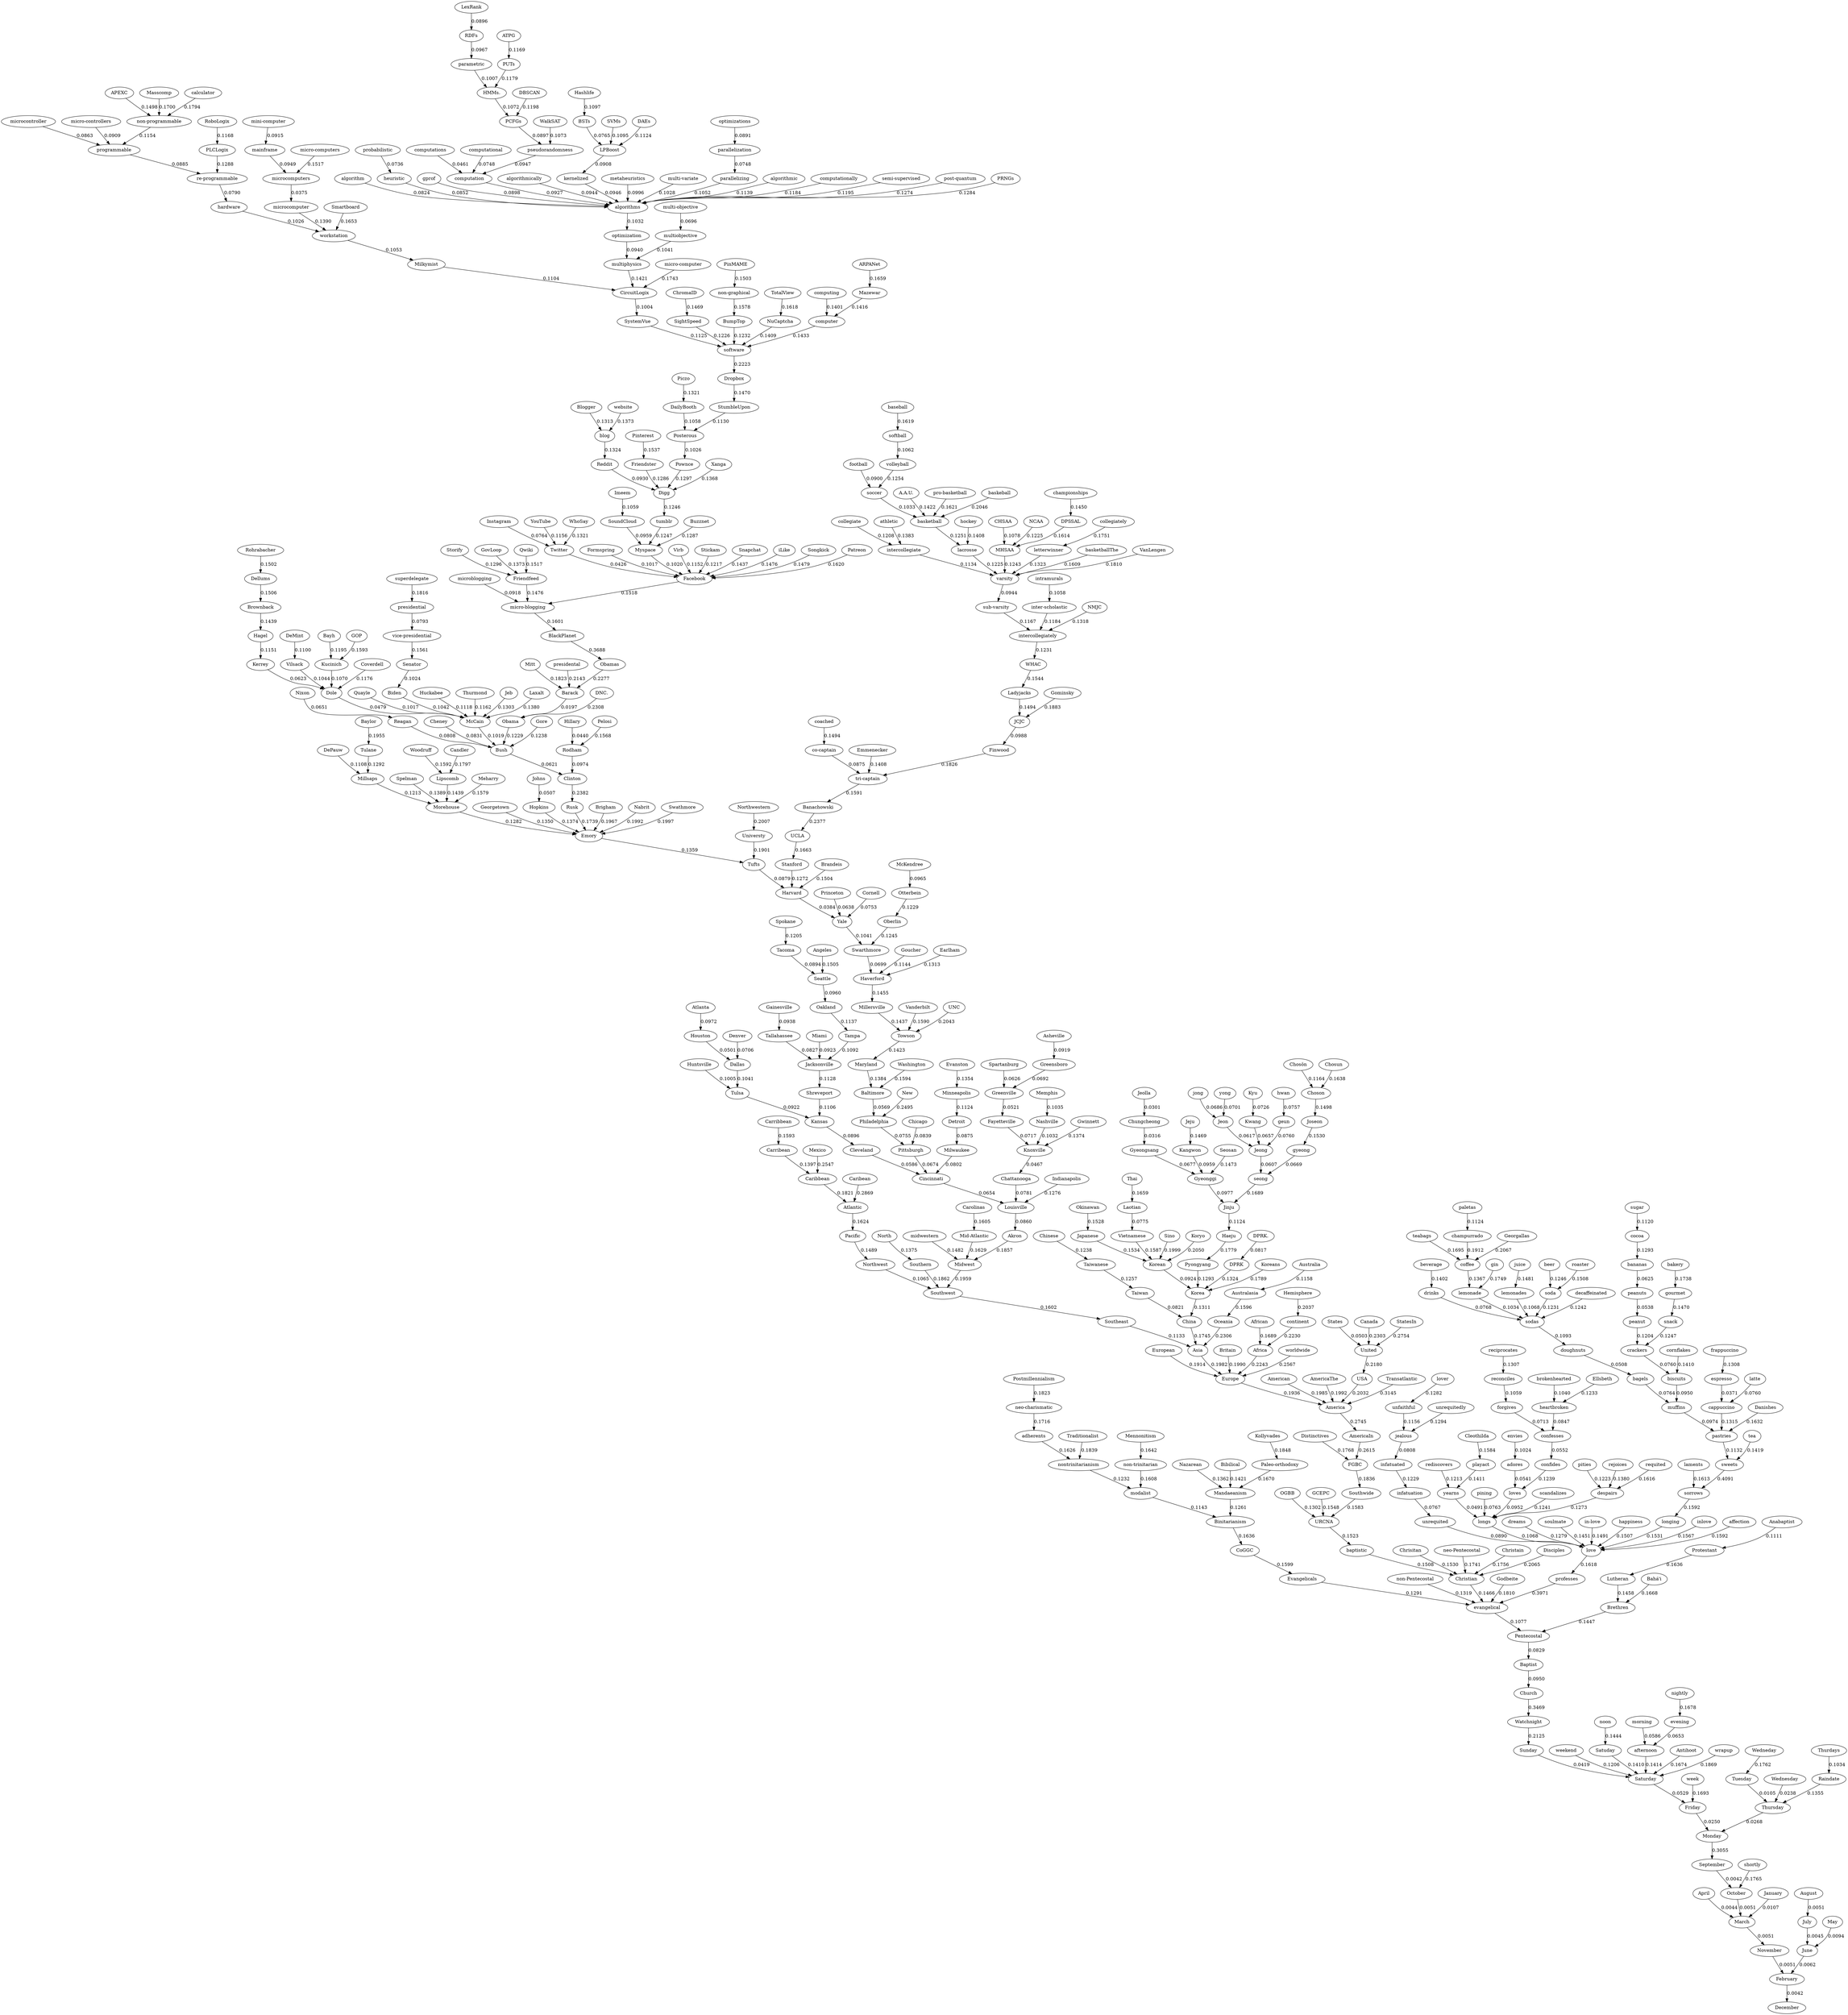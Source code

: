 digraph G {
"February" -> "December"[label="0.0042"];
"November" -> "February"[label="0.0051"];
"March" -> "November"[label="0.0051"];
"April" -> "March"[label="0.0044"];
"October" -> "March"[label="0.0051"];
"September" -> "October"[label="0.0042"];
"June" -> "February"[label="0.0062"];
"July" -> "June"[label="0.0045"];
"August" -> "July"[label="0.0051"];
"May" -> "June"[label="0.0094"];
"January" -> "March"[label="0.0107"];
"shortly" -> "October"[label="0.1765"];
"Monday" -> "September"[label="0.3055"];
"Friday" -> "Monday"[label="0.0250"];
"Thursday" -> "Monday"[label="0.0268"];
"Tuesday" -> "Thursday"[label="0.0105"];
"Wednesday" -> "Thursday"[label="0.0238"];
"Saturday" -> "Friday"[label="0.0529"];
"Sunday" -> "Saturday"[label="0.0419"];
"weekend" -> "Saturday"[label="0.1206"];
"Raindate" -> "Thursday"[label="0.1355"];
"Thurdays" -> "Raindate"[label="0.1034"];
"Satuday" -> "Saturday"[label="0.1410"];
"afternoon" -> "Saturday"[label="0.1414"];
"morning" -> "afternoon"[label="0.0586"];
"evening" -> "afternoon"[label="0.0653"];
"noon" -> "Satuday"[label="0.1444"];
"Antihoot" -> "Saturday"[label="0.1674"];
"nightly" -> "evening"[label="0.1678"];
"week" -> "Friday"[label="0.1693"];
"Wedneday" -> "Tuesday"[label="0.1762"];
"wrapup" -> "Saturday"[label="0.1869"];
"Watchnight" -> "Sunday"[label="0.2125"];
"Church" -> "Watchnight"[label="0.3469"];
"Baptist" -> "Church"[label="0.0950"];
"Pentecostal" -> "Baptist"[label="0.0829"];
"evangelical" -> "Pentecostal"[label="0.1077"];
"Evangelicals" -> "evangelical"[label="0.1291"];
"non-Pentecostal" -> "evangelical"[label="0.1319"];
"Brethren" -> "Pentecostal"[label="0.1447"];
"Lutheran" -> "Brethren"[label="0.1458"];
"Christian" -> "evangelical"[label="0.1466"];
"baptistic" -> "Christian"[label="0.1508"];
"URCNA" -> "baptistic"[label="0.1523"];
"OGBB" -> "URCNA"[label="0.1302"];
"Chrisitan" -> "Christian"[label="0.1530"];
"GCEPC" -> "URCNA"[label="0.1548"];
"Southwide" -> "URCNA"[label="0.1583"];
"CoGGC" -> "Evangelicals"[label="0.1599"];
"Binitarianism" -> "CoGGC"[label="0.1636"];
"modalist" -> "Binitarianism"[label="0.1143"];
"nontrinitarianism" -> "modalist"[label="0.1232"];
"Mandaeanism" -> "Binitarianism"[label="0.1261"];
"Nazarean" -> "Mandaeanism"[label="0.1362"];
"Bibilical" -> "Mandaeanism"[label="0.1421"];
"non-trinitarian" -> "modalist"[label="0.1608"];
"adherents" -> "nontrinitarianism"[label="0.1626"];
"Protestant" -> "Lutheran"[label="0.1636"];
"Anabaptist" -> "Protestant"[label="0.1111"];
"Mennonitism" -> "non-trinitarian"[label="0.1642"];
"Bahá'i" -> "Brethren"[label="0.1668"];
"Paleo-orthodoxy" -> "Mandaeanism"[label="0.1670"];
"neo-charismatic" -> "adherents"[label="0.1716"];
"neo-Pentecostal" -> "Christian"[label="0.1741"];
"Christain" -> "Christian"[label="0.1756"];
"Godbeite" -> "evangelical"[label="0.1810"];
"Postmillennialism" -> "neo-charismatic"[label="0.1823"];
"FGBC" -> "Southwide"[label="0.1836"];
"Distinctives" -> "FGBC"[label="0.1768"];
"Traditionalist" -> "nontrinitarianism"[label="0.1839"];
"Kollyvades" -> "Paleo-orthodoxy"[label="0.1848"];
"Disciples" -> "Christian"[label="0.2065"];
"AmericaIn" -> "FGBC"[label="0.2615"];
"America" -> "AmericaIn"[label="0.2745"];
"Europe" -> "America"[label="0.1936"];
"European" -> "Europe"[label="0.1914"];
"Asia" -> "Europe"[label="0.1982"];
"Southeast" -> "Asia"[label="0.1133"];
"Southwest" -> "Southeast"[label="0.1602"];
"Northwest" -> "Southwest"[label="0.1065"];
"Pacific" -> "Northwest"[label="0.1489"];
"Atlantic" -> "Pacific"[label="0.1624"];
"China" -> "Asia"[label="0.1745"];
"Taiwan" -> "China"[label="0.0821"];
"Taiwanese" -> "Taiwan"[label="0.1257"];
"Chinese" -> "Taiwanese"[label="0.1238"];
"Korea" -> "China"[label="0.1311"];
"Korean" -> "Korea"[label="0.0924"];
"Pyongyang" -> "Korea"[label="0.1293"];
"DPRK" -> "Korea"[label="0.1324"];
"DPRK." -> "DPRK"[label="0.0817"];
"Japanese" -> "Korean"[label="0.1534"];
"Okinawan" -> "Japanese"[label="0.1528"];
"Vietnamese" -> "Korean"[label="0.1587"];
"Laotian" -> "Vietnamese"[label="0.0775"];
"Thai" -> "Laotian"[label="0.1659"];
"Haeju" -> "Pyongyang"[label="0.1779"];
"Jinju" -> "Haeju"[label="0.1124"];
"Gyeonggi" -> "Jinju"[label="0.0977"];
"Gyeongsang" -> "Gyeonggi"[label="0.0677"];
"Chungcheong" -> "Gyeongsang"[label="0.0316"];
"Jeolla" -> "Chungcheong"[label="0.0301"];
"Kangwon" -> "Gyeonggi"[label="0.0959"];
"Jeju" -> "Kangwon"[label="0.1469"];
"Seosan" -> "Gyeonggi"[label="0.1473"];
"seong" -> "Jinju"[label="0.1689"];
"Jeong" -> "seong"[label="0.0607"];
"Jeon" -> "Jeong"[label="0.0617"];
"Kwang" -> "Jeong"[label="0.0657"];
"gyeong" -> "seong"[label="0.0669"];
"jong" -> "Jeon"[label="0.0686"];
"yong" -> "Jeon"[label="0.0701"];
"Kyu" -> "Kwang"[label="0.0726"];
"geun" -> "Jeong"[label="0.0760"];
"hwan" -> "geun"[label="0.0757"];
"Joseon" -> "gyeong"[label="0.1530"];
"Choson" -> "Joseon"[label="0.1498"];
"Chosŏn" -> "Choson"[label="0.1164"];
"Chosun" -> "Choson"[label="0.1638"];
"Koreans" -> "Korea"[label="0.1789"];
"Caribbean" -> "Atlantic"[label="0.1821"];
"Carribean" -> "Caribbean"[label="0.1397"];
"Carribbean" -> "Carribean"[label="0.1593"];
"Southern" -> "Southwest"[label="0.1862"];
"North" -> "Southern"[label="0.1375"];
"Midwest" -> "Southwest"[label="0.1959"];
"midwestern" -> "Midwest"[label="0.1482"];
"Mid-Atlantic" -> "Midwest"[label="0.1629"];
"Carolinas" -> "Mid-Atlantic"[label="0.1605"];
"Akron" -> "Midwest"[label="0.1857"];
"Louisville" -> "Akron"[label="0.0860"];
"Cincinnati" -> "Louisville"[label="0.0654"];
"Cleveland" -> "Cincinnati"[label="0.0586"];
"Pittsburgh" -> "Cincinnati"[label="0.0674"];
"Philadelphia" -> "Pittsburgh"[label="0.0755"];
"Baltimore" -> "Philadelphia"[label="0.0569"];
"Chattanooga" -> "Louisville"[label="0.0781"];
"Knoxville" -> "Chattanooga"[label="0.0467"];
"Fayetteville" -> "Knoxville"[label="0.0717"];
"Greenville" -> "Fayetteville"[label="0.0521"];
"Spartanburg" -> "Greenville"[label="0.0626"];
"Greensboro" -> "Greenville"[label="0.0692"];
"Milwaukee" -> "Cincinnati"[label="0.0802"];
"Chicago" -> "Pittsburgh"[label="0.0839"];
"Detroit" -> "Milwaukee"[label="0.0875"];
"Kansas" -> "Cleveland"[label="0.0896"];
"Asheville" -> "Greensboro"[label="0.0919"];
"Tulsa" -> "Kansas"[label="0.0922"];
"Huntsville" -> "Tulsa"[label="0.1005"];
"Nashville" -> "Knoxville"[label="0.1032"];
"Memphis" -> "Nashville"[label="0.1035"];
"Dallas" -> "Tulsa"[label="0.1041"];
"Houston" -> "Dallas"[label="0.0501"];
"Denver" -> "Dallas"[label="0.0706"];
"Atlanta" -> "Houston"[label="0.0972"];
"Shreveport" -> "Kansas"[label="0.1106"];
"Minneapolis" -> "Detroit"[label="0.1124"];
"Jacksonville" -> "Shreveport"[label="0.1128"];
"Tallahassee" -> "Jacksonville"[label="0.0827"];
"Miami" -> "Jacksonville"[label="0.0923"];
"Gainesville" -> "Tallahassee"[label="0.0938"];
"Tampa" -> "Jacksonville"[label="0.1092"];
"Oakland" -> "Tampa"[label="0.1137"];
"Seattle" -> "Oakland"[label="0.0960"];
"Tacoma" -> "Seattle"[label="0.0894"];
"Spokane" -> "Tacoma"[label="0.1205"];
"Indianapolis" -> "Louisville"[label="0.1276"];
"Evanston" -> "Minneapolis"[label="0.1354"];
"Gwinnett" -> "Knoxville"[label="0.1374"];
"Maryland" -> "Baltimore"[label="0.1384"];
"Towson" -> "Maryland"[label="0.1423"];
"Millersville" -> "Towson"[label="0.1437"];
"Haverford" -> "Millersville"[label="0.1455"];
"Swarthmore" -> "Haverford"[label="0.0699"];
"Yale" -> "Swarthmore"[label="0.1041"];
"Harvard" -> "Yale"[label="0.0384"];
"Princeton" -> "Yale"[label="0.0638"];
"Cornell" -> "Yale"[label="0.0753"];
"Tufts" -> "Harvard"[label="0.0879"];
"Goucher" -> "Haverford"[label="0.1144"];
"Oberlin" -> "Swarthmore"[label="0.1245"];
"Otterbein" -> "Oberlin"[label="0.1229"];
"McKendree" -> "Otterbein"[label="0.0965"];
"Stanford" -> "Harvard"[label="0.1272"];
"Earlham" -> "Haverford"[label="0.1313"];
"Emory" -> "Tufts"[label="0.1359"];
"Morehouse" -> "Emory"[label="0.1282"];
"Millsaps" -> "Morehouse"[label="0.1213"];
"DePauw" -> "Millsaps"[label="0.1108"];
"Tulane" -> "Millsaps"[label="0.1292"];
"Georgetown" -> "Emory"[label="0.1350"];
"Hopkins" -> "Emory"[label="0.1374"];
"Johns" -> "Hopkins"[label="0.0507"];
"Spelman" -> "Morehouse"[label="0.1389"];
"Lipscomb" -> "Morehouse"[label="0.1439"];
"Brandeis" -> "Harvard"[label="0.1504"];
"Angeles" -> "Seattle"[label="0.1505"];
"Meharry" -> "Morehouse"[label="0.1579"];
"Vanderbilt" -> "Towson"[label="0.1590"];
"Woodruff" -> "Lipscomb"[label="0.1592"];
"Washington" -> "Baltimore"[label="0.1594"];
"UCLA" -> "Stanford"[label="0.1663"];
"Rusk" -> "Emory"[label="0.1739"];
"Candler" -> "Lipscomb"[label="0.1797"];
"Universty" -> "Tufts"[label="0.1901"];
"Baylor" -> "Tulane"[label="0.1955"];
"Brigham" -> "Emory"[label="0.1967"];
"American" -> "America"[label="0.1985"];
"Britain" -> "Europe"[label="0.1990"];
"AmericaThe" -> "America"[label="0.1992"];
"Nabrit" -> "Emory"[label="0.1992"];
"Swathmore" -> "Emory"[label="0.1997"];
"Sino" -> "Korean"[label="0.1999"];
"Northwestern" -> "Universty"[label="0.2007"];
"USA" -> "America"[label="0.2032"];
"UNC" -> "Towson"[label="0.2043"];
"Koryo" -> "Korean"[label="0.2050"];
"United" -> "USA"[label="0.2180"];
"States" -> "United"[label="0.0503"];
"Africa" -> "Europe"[label="0.2243"];
"African" -> "Africa"[label="0.1689"];
"continent" -> "Africa"[label="0.2230"];
"Hemisphere" -> "continent"[label="0.2037"];
"Canada" -> "United"[label="0.2303"];
"Oceania" -> "Asia"[label="0.2306"];
"Australasia" -> "Oceania"[label="0.1596"];
"Australia" -> "Australasia"[label="0.1158"];
"Banachowski" -> "UCLA"[label="0.2377"];
"tri-captain" -> "Banachowski"[label="0.1591"];
"co-captain" -> "tri-captain"[label="0.0875"];
"Emmenecker" -> "tri-captain"[label="0.1408"];
"coached" -> "co-captain"[label="0.1494"];
"Finwood" -> "tri-captain"[label="0.1826"];
"JCJC" -> "Finwood"[label="0.0988"];
"Ladyjacks" -> "JCJC"[label="0.1494"];
"WHAC" -> "Ladyjacks"[label="0.1544"];
"intercollegiately" -> "WHAC"[label="0.1231"];
"sub-varsity" -> "intercollegiately"[label="0.1167"];
"varsity" -> "sub-varsity"[label="0.0944"];
"intercollegiate" -> "varsity"[label="0.1134"];
"inter-scholastic" -> "intercollegiately"[label="0.1184"];
"intramurals" -> "inter-scholastic"[label="0.1058"];
"collegiate" -> "intercollegiate"[label="0.1208"];
"lacrosse" -> "varsity"[label="0.1225"];
"MHSAA" -> "varsity"[label="0.1243"];
"CHSAA" -> "MHSAA"[label="0.1078"];
"NCAA" -> "MHSAA"[label="0.1225"];
"basketball" -> "lacrosse"[label="0.1251"];
"soccer" -> "basketball"[label="0.1033"];
"football" -> "soccer"[label="0.0900"];
"volleyball" -> "soccer"[label="0.1254"];
"softball" -> "volleyball"[label="0.1062"];
"NMJC" -> "intercollegiately"[label="0.1318"];
"letterwinner" -> "varsity"[label="0.1323"];
"athletic" -> "intercollegiate"[label="0.1383"];
"hockey" -> "lacrosse"[label="0.1408"];
"A.A.U." -> "basketball"[label="0.1422"];
"basketballThe" -> "varsity"[label="0.1609"];
"DPSSAL" -> "MHSAA"[label="0.1614"];
"championships" -> "DPSSAL"[label="0.1450"];
"baseball" -> "softball"[label="0.1619"];
"pro-basketball" -> "basketball"[label="0.1621"];
"collegiately" -> "letterwinner"[label="0.1751"];
"VanLengen" -> "varsity"[label="0.1810"];
"Gominsky" -> "JCJC"[label="0.1883"];
"baskeball" -> "basketball"[label="0.2046"];
"Clinton" -> "Rusk"[label="0.2382"];
"Bush" -> "Clinton"[label="0.0621"];
"Reagan" -> "Bush"[label="0.0808"];
"Nixon" -> "Reagan"[label="0.0651"];
"Cheney" -> "Bush"[label="0.0831"];
"Rodham" -> "Clinton"[label="0.0974"];
"Hillary" -> "Rodham"[label="0.0440"];
"McCain" -> "Bush"[label="0.1019"];
"Dole" -> "McCain"[label="0.0479"];
"Kerrey" -> "Dole"[label="0.0623"];
"Quayle" -> "McCain"[label="0.1017"];
"Biden" -> "McCain"[label="0.1042"];
"Senator" -> "Biden"[label="0.1024"];
"Vilsack" -> "Dole"[label="0.1044"];
"Kucinich" -> "Dole"[label="0.1070"];
"DeMint" -> "Vilsack"[label="0.1100"];
"Huckabee" -> "McCain"[label="0.1118"];
"Hagel" -> "Kerrey"[label="0.1151"];
"Thurmond" -> "McCain"[label="0.1162"];
"Coverdell" -> "Dole"[label="0.1176"];
"Bayh" -> "Kucinich"[label="0.1195"];
"Obama" -> "Bush"[label="0.1229"];
"Barack" -> "Obama"[label="0.0197"];
"Gore" -> "Bush"[label="0.1238"];
"Jeb" -> "McCain"[label="0.1303"];
"Laxalt" -> "McCain"[label="0.1380"];
"Brownback" -> "Hagel"[label="0.1439"];
"Dellums" -> "Brownback"[label="0.1506"];
"Rohrabacher" -> "Dellums"[label="0.1502"];
"vice-presidential" -> "Senator"[label="0.1561"];
"presidential" -> "vice-presidential"[label="0.0793"];
"Pelosi" -> "Rodham"[label="0.1568"];
"GOP" -> "Kucinich"[label="0.1593"];
"superdelegate" -> "presidential"[label="0.1816"];
"Mitt" -> "Barack"[label="0.1823"];
"presidental" -> "Barack"[label="0.2143"];
"Obamas" -> "Barack"[label="0.2277"];
"DNC." -> "Obama"[label="0.2308"];
"New" -> "Philadelphia"[label="0.2495"];
"Mexico" -> "Caribbean"[label="0.2547"];
"worldwide" -> "Europe"[label="0.2567"];
"StatesIn" -> "United"[label="0.2754"];
"Caribean" -> "Atlantic"[label="0.2869"];
"Transatlantic" -> "America"[label="0.3145"];
"BlackPlanet" -> "Obamas"[label="0.3688"];
"micro-blogging" -> "BlackPlanet"[label="0.1601"];
"microblogging" -> "micro-blogging"[label="0.0918"];
"Friendfeed" -> "micro-blogging"[label="0.1476"];
"Storify" -> "Friendfeed"[label="0.1296"];
"GovLoop" -> "Friendfeed"[label="0.1373"];
"Qwiki" -> "Friendfeed"[label="0.1517"];
"Facebook" -> "micro-blogging"[label="0.1518"];
"Twitter" -> "Facebook"[label="0.0426"];
"Instagram" -> "Twitter"[label="0.0764"];
"Formspring" -> "Facebook"[label="0.1017"];
"Myspace" -> "Facebook"[label="0.1020"];
"SoundCloud" -> "Myspace"[label="0.0959"];
"Imeem" -> "SoundCloud"[label="0.1059"];
"Virb" -> "Facebook"[label="0.1152"];
"YouTube" -> "Twitter"[label="0.1156"];
"Stickam" -> "Facebook"[label="0.1217"];
"tumblr" -> "Myspace"[label="0.1247"];
"Digg" -> "tumblr"[label="0.1246"];
"Reddit" -> "Digg"[label="0.0930"];
"Friendster" -> "Digg"[label="0.1286"];
"Buzznet" -> "Myspace"[label="0.1287"];
"Pownce" -> "Digg"[label="0.1297"];
"Posterous" -> "Pownce"[label="0.1026"];
"DailyBooth" -> "Posterous"[label="0.1058"];
"StumbleUpon" -> "Posterous"[label="0.1130"];
"Piczo" -> "DailyBooth"[label="0.1321"];
"WhoSay" -> "Twitter"[label="0.1321"];
"blog" -> "Reddit"[label="0.1324"];
"Blogger" -> "blog"[label="0.1313"];
"Xanga" -> "Digg"[label="0.1368"];
"website" -> "blog"[label="0.1373"];
"Snapchat" -> "Facebook"[label="0.1437"];
"Dropbox" -> "StumbleUpon"[label="0.1470"];
"iLike" -> "Facebook"[label="0.1476"];
"Songkick" -> "Facebook"[label="0.1479"];
"Pinterest" -> "Friendster"[label="0.1537"];
"Patreon" -> "Facebook"[label="0.1620"];
"software" -> "Dropbox"[label="0.2223"];
"SystemVue" -> "software"[label="0.1125"];
"CircuitLogix" -> "SystemVue"[label="0.1004"];
"Milkymist" -> "CircuitLogix"[label="0.1104"];
"workstation" -> "Milkymist"[label="0.1053"];
"hardware" -> "workstation"[label="0.1026"];
"re-programmable" -> "hardware"[label="0.0790"];
"programmable" -> "re-programmable"[label="0.0885"];
"microcontroller" -> "programmable"[label="0.0863"];
"micro-controllers" -> "programmable"[label="0.0909"];
"non-programmable" -> "programmable"[label="0.1154"];
"SightSpeed" -> "software"[label="0.1226"];
"BumpTop" -> "software"[label="0.1232"];
"PLCLogix" -> "re-programmable"[label="0.1288"];
"RoboLogix" -> "PLCLogix"[label="0.1168"];
"microcomputer" -> "workstation"[label="0.1390"];
"microcomputers" -> "microcomputer"[label="0.0375"];
"mainframe" -> "microcomputers"[label="0.0949"];
"mini-computer" -> "mainframe"[label="0.0915"];
"NuCaptcha" -> "software"[label="0.1409"];
"multiphysics" -> "CircuitLogix"[label="0.1421"];
"optimization" -> "multiphysics"[label="0.0940"];
"algorithms" -> "optimization"[label="0.1032"];
"algorithm" -> "algorithms"[label="0.0824"];
"heuristic" -> "algorithms"[label="0.0852"];
"probabilistic" -> "heuristic"[label="0.0736"];
"gprof" -> "algorithms"[label="0.0898"];
"computation" -> "algorithms"[label="0.0927"];
"computations" -> "computation"[label="0.0461"];
"computational" -> "computation"[label="0.0748"];
"algorithmically" -> "algorithms"[label="0.0944"];
"kernelized" -> "algorithms"[label="0.0946"];
"LPBoost" -> "kernelized"[label="0.0908"];
"BSTs" -> "LPBoost"[label="0.0765"];
"pseudorandomness" -> "computation"[label="0.0947"];
"PCFGs" -> "pseudorandomness"[label="0.0897"];
"metaheuristics" -> "algorithms"[label="0.0996"];
"multi-variate" -> "algorithms"[label="0.1028"];
"multiobjective" -> "multiphysics"[label="0.1041"];
"multi-objective" -> "multiobjective"[label="0.0696"];
"parallelizing" -> "algorithms"[label="0.1052"];
"parallelization" -> "parallelizing"[label="0.0748"];
"optimizations" -> "parallelization"[label="0.0891"];
"HMMs." -> "PCFGs"[label="0.1072"];
"parametric" -> "HMMs."[label="0.1007"];
"RDFs" -> "parametric"[label="0.0967"];
"LexRank" -> "RDFs"[label="0.0896"];
"WalkSAT" -> "pseudorandomness"[label="0.1073"];
"SVMs" -> "LPBoost"[label="0.1095"];
"Hashlife" -> "BSTs"[label="0.1097"];
"DAEs" -> "LPBoost"[label="0.1124"];
"algorithmic" -> "algorithms"[label="0.1139"];
"PUTs" -> "HMMs."[label="0.1179"];
"ATPG" -> "PUTs"[label="0.1169"];
"computationally" -> "algorithms"[label="0.1184"];
"semi-supervised" -> "algorithms"[label="0.1195"];
"DBSCAN" -> "PCFGs"[label="0.1198"];
"post-quantum" -> "algorithms"[label="0.1274"];
"PRNGs" -> "algorithms"[label="0.1284"];
"computer" -> "software"[label="0.1433"];
"computing" -> "computer"[label="0.1401"];
"Mazewar" -> "computer"[label="0.1416"];
"ChromaID" -> "SightSpeed"[label="0.1469"];
"APEXC" -> "non-programmable"[label="0.1498"];
"micro-computers" -> "microcomputers"[label="0.1517"];
"non-graphical" -> "BumpTop"[label="0.1578"];
"PinMAME" -> "non-graphical"[label="0.1503"];
"TotalView" -> "NuCaptcha"[label="0.1618"];
"Smartboard" -> "workstation"[label="0.1653"];
"ARPANet" -> "Mazewar"[label="0.1659"];
"Masscomp" -> "non-programmable"[label="0.1700"];
"micro-computer" -> "CircuitLogix"[label="0.1743"];
"calculator" -> "non-programmable"[label="0.1794"];
"professes" -> "evangelical"[label="0.3971"];
"love" -> "professes"[label="0.1618"];
"unrequited" -> "love"[label="0.0890"];
"infatuation" -> "unrequited"[label="0.0767"];
"longs" -> "love"[label="0.1068"];
"yearns" -> "longs"[label="0.0491"];
"pining" -> "longs"[label="0.0763"];
"loves" -> "longs"[label="0.0952"];
"adores" -> "loves"[label="0.0541"];
"envies" -> "adores"[label="0.1024"];
"rediscovers" -> "yearns"[label="0.1213"];
"infatuated" -> "infatuation"[label="0.1229"];
"jealous" -> "infatuated"[label="0.0808"];
"unfaithful" -> "jealous"[label="0.1156"];
"confides" -> "loves"[label="0.1239"];
"confesses" -> "confides"[label="0.0552"];
"forgives" -> "confesses"[label="0.0713"];
"heartbroken" -> "confesses"[label="0.0847"];
"brokenhearted" -> "heartbroken"[label="0.1040"];
"reconciles" -> "forgives"[label="0.1059"];
"Ellsbeth" -> "heartbroken"[label="0.1233"];
"scandalizes" -> "longs"[label="0.1241"];
"despairs" -> "longs"[label="0.1273"];
"pities" -> "despairs"[label="0.1223"];
"dreams" -> "love"[label="0.1279"];
"lover" -> "unfaithful"[label="0.1282"];
"unrequitedly" -> "jealous"[label="0.1294"];
"reciprocates" -> "reconciles"[label="0.1307"];
"rejoices" -> "despairs"[label="0.1380"];
"playact" -> "yearns"[label="0.1411"];
"soulmate" -> "love"[label="0.1451"];
"in-love" -> "love"[label="0.1491"];
"happiness" -> "love"[label="0.1507"];
"longing" -> "love"[label="0.1531"];
"inlove" -> "love"[label="0.1567"];
"Cleothilda" -> "playact"[label="0.1584"];
"sorrows" -> "longing"[label="0.1592"];
"affection" -> "love"[label="0.1592"];
"laments" -> "sorrows"[label="0.1613"];
"requited" -> "despairs"[label="0.1616"];
"sweets" -> "sorrows"[label="0.4091"];
"pastries" -> "sweets"[label="0.1132"];
"muffins" -> "pastries"[label="0.0974"];
"bagels" -> "muffins"[label="0.0764"];
"doughnuts" -> "bagels"[label="0.0508"];
"biscuits" -> "muffins"[label="0.0950"];
"crackers" -> "biscuits"[label="0.0760"];
"sodas" -> "doughnuts"[label="0.1093"];
"drinks" -> "sodas"[label="0.0768"];
"lemonade" -> "sodas"[label="0.1034"];
"lemonades" -> "sodas"[label="0.1068"];
"peanut" -> "crackers"[label="0.1204"];
"peanuts" -> "peanut"[label="0.0538"];
"bananas" -> "peanuts"[label="0.0625"];
"soda" -> "sodas"[label="0.1231"];
"decaffeinated" -> "sodas"[label="0.1242"];
"beer" -> "soda"[label="0.1246"];
"snack" -> "crackers"[label="0.1247"];
"cocoa" -> "bananas"[label="0.1293"];
"sugar" -> "cocoa"[label="0.1120"];
"cappuccino" -> "pastries"[label="0.1315"];
"espresso" -> "cappuccino"[label="0.0371"];
"latte" -> "cappuccino"[label="0.0760"];
"frappuccino" -> "espresso"[label="0.1308"];
"coffee" -> "lemonade"[label="0.1367"];
"beverage" -> "drinks"[label="0.1402"];
"cornflakes" -> "biscuits"[label="0.1410"];
"tea" -> "sweets"[label="0.1419"];
"gourmet" -> "snack"[label="0.1470"];
"juice" -> "lemonades"[label="0.1481"];
"roaster" -> "soda"[label="0.1508"];
"Danishes" -> "pastries"[label="0.1632"];
"teabags" -> "coffee"[label="0.1695"];
"bakery" -> "gourmet"[label="0.1738"];
"gin" -> "lemonade"[label="0.1749"];
"champurrado" -> "coffee"[label="0.1912"];
"paletas" -> "champurrado"[label="0.1124"];
"Georgallas" -> "coffee"[label="0.2067"];
}
